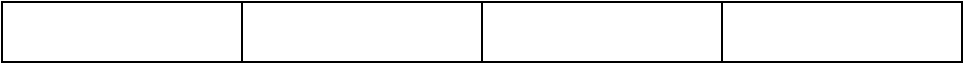 <mxfile>
    <diagram id="aOPKYUtrJlTAupCHo6c6" name="第 1 页">
        <mxGraphModel dx="780" dy="443" grid="1" gridSize="4" guides="0" tooltips="1" connect="1" arrows="1" fold="1" page="1" pageScale="1" pageWidth="827" pageHeight="1169" background="none" math="0" shadow="0">
            <root>
                <mxCell id="0"/>
                <mxCell id="1" parent="0"/>
                <mxCell id="ddp4q8kTtWE2TF6QlaP3-34" value="" style="group" parent="1" vertex="1" connectable="0">
                    <mxGeometry x="108" y="228" width="480" height="30" as="geometry"/>
                </mxCell>
                <mxCell id="2" value="" style="rounded=0;whiteSpace=wrap;html=1;" parent="ddp4q8kTtWE2TF6QlaP3-34" vertex="1">
                    <mxGeometry width="480" height="30" as="geometry"/>
                </mxCell>
                <mxCell id="35" value="" style="endArrow=none;html=1;entryX=0.5;entryY=0;entryDx=0;entryDy=0;exitX=0.5;exitY=1;exitDx=0;exitDy=0;" edge="1" parent="ddp4q8kTtWE2TF6QlaP3-34" source="2" target="2">
                    <mxGeometry width="50" height="50" relative="1" as="geometry">
                        <mxPoint x="288" y="66" as="sourcePoint"/>
                        <mxPoint x="373.714" y="16" as="targetPoint"/>
                    </mxGeometry>
                </mxCell>
                <mxCell id="36" value="" style="endArrow=none;html=1;exitX=0.75;exitY=1;exitDx=0;exitDy=0;entryX=0.75;entryY=0;entryDx=0;entryDy=0;" edge="1" parent="ddp4q8kTtWE2TF6QlaP3-34" source="2" target="2">
                    <mxGeometry width="50" height="50" relative="1" as="geometry">
                        <mxPoint x="425.143" y="-48" as="sourcePoint"/>
                        <mxPoint x="411.429" y="-12" as="targetPoint"/>
                    </mxGeometry>
                </mxCell>
                <mxCell id="39" value="" style="endArrow=none;html=1;entryX=0.25;entryY=0;entryDx=0;entryDy=0;exitX=0.25;exitY=1;exitDx=0;exitDy=0;" edge="1" parent="ddp4q8kTtWE2TF6QlaP3-34" source="2" target="2">
                    <mxGeometry width="50" height="50" relative="1" as="geometry">
                        <mxPoint x="267.429" y="74" as="sourcePoint"/>
                        <mxPoint x="353.143" y="24" as="targetPoint"/>
                    </mxGeometry>
                </mxCell>
            </root>
        </mxGraphModel>
    </diagram>
</mxfile>